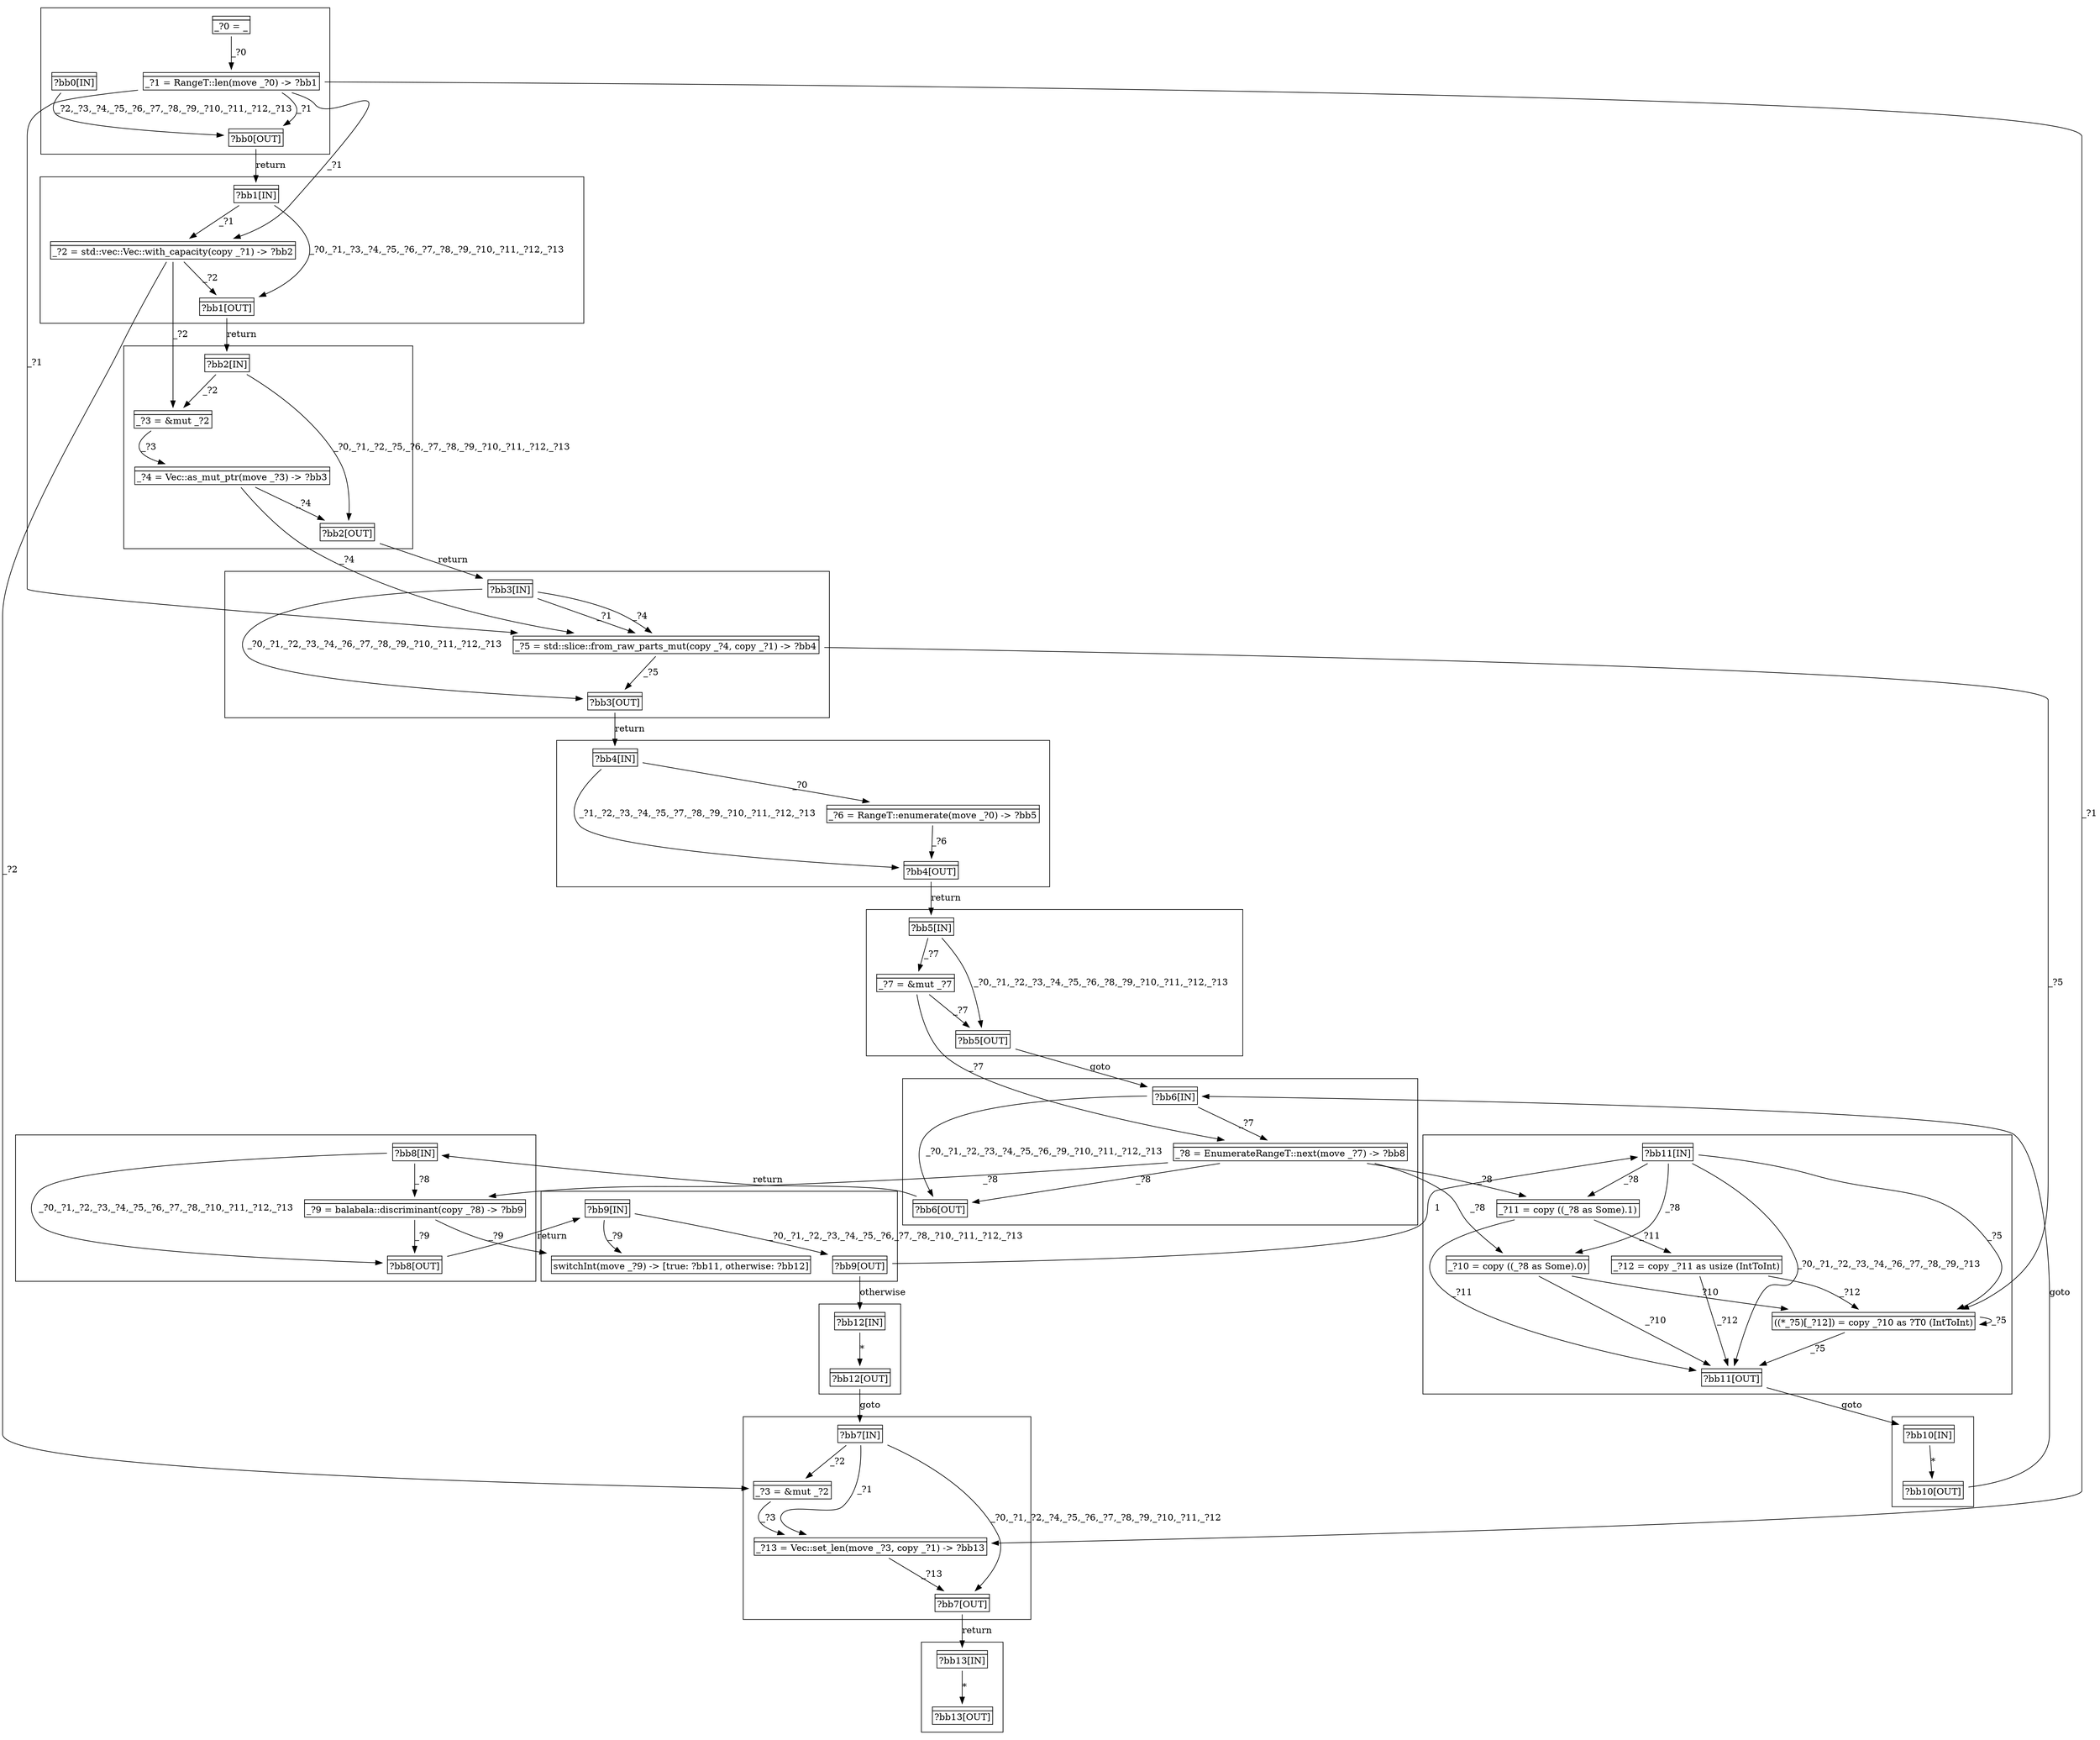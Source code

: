 digraph DataDependencyGraph {
compound = true;
subgraph cluster_bb0 {
    bb0IN [shape="none", label=<<table border="0" cellborder="1" cellspacing="0"><tr><td  align="center" colspan="1"></td></tr><tr><td align="left">?bb0[IN]</td></tr></table>>];
    bb0OUT [shape="none", label=<<table border="0" cellborder="1" cellspacing="0"><tr><td  align="center" colspan="1"></td></tr><tr><td align="left">?bb0[OUT]</td></tr></table>>];
    bb0stmt0 [shape="none", label=<<table border="0" cellborder="1" cellspacing="0"><tr><td  align="center" colspan="1"></td></tr><tr><td align="left">_?0 = _</td></tr></table>>];
    bb0stmt1 [shape="none", label=<<table border="0" cellborder="1" cellspacing="0"><tr><td  align="center" colspan="1"></td></tr><tr><td align="left">_?1 = RangeT::len(move _?0) -&gt; ?bb1</td></tr></table>>];
    bb0stmt1 -> bb0OUT [label="_?1"];
    bb0IN -> bb0OUT [label="_?2,_?3,_?4,_?5,_?6,_?7,_?8,_?9,_?10,_?11,_?12,_?13"];
    bb0stmt0 -> bb0stmt1 [label="_?0"];
}
subgraph cluster_bb1 {
    bb1IN [shape="none", label=<<table border="0" cellborder="1" cellspacing="0"><tr><td  align="center" colspan="1"></td></tr><tr><td align="left">?bb1[IN]</td></tr></table>>];
    bb1OUT [shape="none", label=<<table border="0" cellborder="1" cellspacing="0"><tr><td  align="center" colspan="1"></td></tr><tr><td align="left">?bb1[OUT]</td></tr></table>>];
    bb1stmt0 [shape="none", label=<<table border="0" cellborder="1" cellspacing="0"><tr><td  align="center" colspan="1"></td></tr><tr><td align="left">_?2 = std::vec::Vec::with_capacity(copy _?1) -&gt; ?bb2</td></tr></table>>];
    bb1IN -> bb1stmt0 [label="_?1"];
    bb1stmt0 -> bb1OUT [label="_?2"];
    bb1IN -> bb1OUT [label="_?0,_?1,_?3,_?4,_?5,_?6,_?7,_?8,_?9,_?10,_?11,_?12,_?13"];
}
subgraph cluster_bb2 {
    bb2IN [shape="none", label=<<table border="0" cellborder="1" cellspacing="0"><tr><td  align="center" colspan="1"></td></tr><tr><td align="left">?bb2[IN]</td></tr></table>>];
    bb2OUT [shape="none", label=<<table border="0" cellborder="1" cellspacing="0"><tr><td  align="center" colspan="1"></td></tr><tr><td align="left">?bb2[OUT]</td></tr></table>>];
    bb2stmt0 [shape="none", label=<<table border="0" cellborder="1" cellspacing="0"><tr><td  align="center" colspan="1"></td></tr><tr><td align="left">_?3 = &amp;mut _?2</td></tr></table>>];
    bb2stmt1 [shape="none", label=<<table border="0" cellborder="1" cellspacing="0"><tr><td  align="center" colspan="1"></td></tr><tr><td align="left">_?4 = Vec::as_mut_ptr(move _?3) -&gt; ?bb3</td></tr></table>>];
    bb2IN -> bb2stmt0 [label="_?2"];
    bb2stmt1 -> bb2OUT [label="_?4"];
    bb2IN -> bb2OUT [label="_?0,_?1,_?2,_?5,_?6,_?7,_?8,_?9,_?10,_?11,_?12,_?13"];
    bb2stmt0 -> bb2stmt1 [label="_?3"];
}
subgraph cluster_bb3 {
    bb3IN [shape="none", label=<<table border="0" cellborder="1" cellspacing="0"><tr><td  align="center" colspan="1"></td></tr><tr><td align="left">?bb3[IN]</td></tr></table>>];
    bb3OUT [shape="none", label=<<table border="0" cellborder="1" cellspacing="0"><tr><td  align="center" colspan="1"></td></tr><tr><td align="left">?bb3[OUT]</td></tr></table>>];
    bb3stmt0 [shape="none", label=<<table border="0" cellborder="1" cellspacing="0"><tr><td  align="center" colspan="1"></td></tr><tr><td align="left">_?5 = std::slice::from_raw_parts_mut(copy _?4, copy _?1) -&gt; ?bb4</td></tr></table>>];
    bb3IN -> bb3stmt0 [label="_?1"];
    bb3IN -> bb3stmt0 [label="_?4"];
    bb3stmt0 -> bb3OUT [label="_?5"];
    bb3IN -> bb3OUT [label="_?0,_?1,_?2,_?3,_?4,_?6,_?7,_?8,_?9,_?10,_?11,_?12,_?13"];
}
subgraph cluster_bb4 {
    bb4IN [shape="none", label=<<table border="0" cellborder="1" cellspacing="0"><tr><td  align="center" colspan="1"></td></tr><tr><td align="left">?bb4[IN]</td></tr></table>>];
    bb4OUT [shape="none", label=<<table border="0" cellborder="1" cellspacing="0"><tr><td  align="center" colspan="1"></td></tr><tr><td align="left">?bb4[OUT]</td></tr></table>>];
    bb4stmt0 [shape="none", label=<<table border="0" cellborder="1" cellspacing="0"><tr><td  align="center" colspan="1"></td></tr><tr><td align="left">_?6 = RangeT::enumerate(move _?0) -&gt; ?bb5</td></tr></table>>];
    bb4IN -> bb4stmt0 [label="_?0"];
    bb4stmt0 -> bb4OUT [label="_?6"];
    bb4IN -> bb4OUT [label="_?1,_?2,_?3,_?4,_?5,_?7,_?8,_?9,_?10,_?11,_?12,_?13"];
}
subgraph cluster_bb5 {
    bb5IN [shape="none", label=<<table border="0" cellborder="1" cellspacing="0"><tr><td  align="center" colspan="1"></td></tr><tr><td align="left">?bb5[IN]</td></tr></table>>];
    bb5OUT [shape="none", label=<<table border="0" cellborder="1" cellspacing="0"><tr><td  align="center" colspan="1"></td></tr><tr><td align="left">?bb5[OUT]</td></tr></table>>];
    bb5stmt0 [shape="none", label=<<table border="0" cellborder="1" cellspacing="0"><tr><td  align="center" colspan="1"></td></tr><tr><td align="left">_?7 = &amp;mut _?7</td></tr></table>>];
    bb5IN -> bb5stmt0 [label="_?7"];
    bb5stmt0 -> bb5OUT [label="_?7"];
    bb5IN -> bb5OUT [label="_?0,_?1,_?2,_?3,_?4,_?5,_?6,_?8,_?9,_?10,_?11,_?12,_?13"];
}
subgraph cluster_bb6 {
    bb6IN [shape="none", label=<<table border="0" cellborder="1" cellspacing="0"><tr><td  align="center" colspan="1"></td></tr><tr><td align="left">?bb6[IN]</td></tr></table>>];
    bb6OUT [shape="none", label=<<table border="0" cellborder="1" cellspacing="0"><tr><td  align="center" colspan="1"></td></tr><tr><td align="left">?bb6[OUT]</td></tr></table>>];
    bb6stmt0 [shape="none", label=<<table border="0" cellborder="1" cellspacing="0"><tr><td  align="center" colspan="1"></td></tr><tr><td align="left">_?8 = EnumerateRangeT::next(move _?7) -&gt; ?bb8</td></tr></table>>];
    bb6IN -> bb6stmt0 [label="_?7"];
    bb6stmt0 -> bb6OUT [label="_?8"];
    bb6IN -> bb6OUT [label="_?0,_?1,_?2,_?3,_?4,_?5,_?6,_?9,_?10,_?11,_?12,_?13"];
}
subgraph cluster_bb7 {
    bb7IN [shape="none", label=<<table border="0" cellborder="1" cellspacing="0"><tr><td  align="center" colspan="1"></td></tr><tr><td align="left">?bb7[IN]</td></tr></table>>];
    bb7OUT [shape="none", label=<<table border="0" cellborder="1" cellspacing="0"><tr><td  align="center" colspan="1"></td></tr><tr><td align="left">?bb7[OUT]</td></tr></table>>];
    bb7stmt0 [shape="none", label=<<table border="0" cellborder="1" cellspacing="0"><tr><td  align="center" colspan="1"></td></tr><tr><td align="left">_?3 = &amp;mut _?2</td></tr></table>>];
    bb7stmt1 [shape="none", label=<<table border="0" cellborder="1" cellspacing="0"><tr><td  align="center" colspan="1"></td></tr><tr><td align="left">_?13 = Vec::set_len(move _?3, copy _?1) -&gt; ?bb13</td></tr></table>>];
    bb7IN -> bb7stmt0 [label="_?2"];
    bb7IN -> bb7stmt1 [label="_?1"];
    bb7stmt1 -> bb7OUT [label="_?13"];
    bb7IN -> bb7OUT [label="_?0,_?1,_?2,_?4,_?5,_?6,_?7,_?8,_?9,_?10,_?11,_?12"];
    bb7stmt0 -> bb7stmt1 [label="_?3"];
}
subgraph cluster_bb8 {
    bb8IN [shape="none", label=<<table border="0" cellborder="1" cellspacing="0"><tr><td  align="center" colspan="1"></td></tr><tr><td align="left">?bb8[IN]</td></tr></table>>];
    bb8OUT [shape="none", label=<<table border="0" cellborder="1" cellspacing="0"><tr><td  align="center" colspan="1"></td></tr><tr><td align="left">?bb8[OUT]</td></tr></table>>];
    bb8stmt0 [shape="none", label=<<table border="0" cellborder="1" cellspacing="0"><tr><td  align="center" colspan="1"></td></tr><tr><td align="left">_?9 = balabala::discriminant(copy _?8) -&gt; ?bb9</td></tr></table>>];
    bb8IN -> bb8stmt0 [label="_?8"];
    bb8stmt0 -> bb8OUT [label="_?9"];
    bb8IN -> bb8OUT [label="_?0,_?1,_?2,_?3,_?4,_?5,_?6,_?7,_?8,_?10,_?11,_?12,_?13"];
}
subgraph cluster_bb9 {
    bb9IN [shape="none", label=<<table border="0" cellborder="1" cellspacing="0"><tr><td  align="center" colspan="1"></td></tr><tr><td align="left">?bb9[IN]</td></tr></table>>];
    bb9OUT [shape="none", label=<<table border="0" cellborder="1" cellspacing="0"><tr><td  align="center" colspan="1"></td></tr><tr><td align="left">?bb9[OUT]</td></tr></table>>];
    bb9stmt0 [shape="none", label=<<table border="0" cellborder="1" cellspacing="0"><tr><td  align="center" colspan="1"></td></tr><tr><td align="left">switchInt(move _?9) -&gt; [true: ?bb11, otherwise: ?bb12]</td></tr></table>>];
    bb9IN -> bb9stmt0 [label="_?9"];
    bb9IN -> bb9OUT [label="_?0,_?1,_?2,_?3,_?4,_?5,_?6,_?7,_?8,_?10,_?11,_?12,_?13"];
}
subgraph cluster_bb10 {
    bb10IN [shape="none", label=<<table border="0" cellborder="1" cellspacing="0"><tr><td  align="center" colspan="1"></td></tr><tr><td align="left">?bb10[IN]</td></tr></table>>];
    bb10OUT [shape="none", label=<<table border="0" cellborder="1" cellspacing="0"><tr><td  align="center" colspan="1"></td></tr><tr><td align="left">?bb10[OUT]</td></tr></table>>];
    bb10IN -> bb10OUT [label="*"];
}
subgraph cluster_bb11 {
    bb11IN [shape="none", label=<<table border="0" cellborder="1" cellspacing="0"><tr><td  align="center" colspan="1"></td></tr><tr><td align="left">?bb11[IN]</td></tr></table>>];
    bb11OUT [shape="none", label=<<table border="0" cellborder="1" cellspacing="0"><tr><td  align="center" colspan="1"></td></tr><tr><td align="left">?bb11[OUT]</td></tr></table>>];
    bb11stmt0 [shape="none", label=<<table border="0" cellborder="1" cellspacing="0"><tr><td  align="center" colspan="1"></td></tr><tr><td align="left">_?10 = copy ((_?8 as Some).0)</td></tr></table>>];
    bb11stmt1 [shape="none", label=<<table border="0" cellborder="1" cellspacing="0"><tr><td  align="center" colspan="1"></td></tr><tr><td align="left">_?11 = copy ((_?8 as Some).1)</td></tr></table>>];
    bb11stmt2 [shape="none", label=<<table border="0" cellborder="1" cellspacing="0"><tr><td  align="center" colspan="1"></td></tr><tr><td align="left">_?12 = copy _?11 as usize (IntToInt)</td></tr></table>>];
    bb11stmt3 [shape="none", label=<<table border="0" cellborder="1" cellspacing="0"><tr><td  align="center" colspan="1"></td></tr><tr><td align="left">((*_?5)[_?12]) = copy _?10 as ?T0 (IntToInt)</td></tr></table>>];
    bb11IN -> bb11stmt0 [label="_?8"];
    bb11IN -> bb11stmt1 [label="_?8"];
    bb11IN -> bb11stmt3 [label="_?5"];
    bb11stmt3 -> bb11OUT [label="_?5"];
    bb11stmt0 -> bb11OUT [label="_?10"];
    bb11stmt1 -> bb11OUT [label="_?11"];
    bb11stmt2 -> bb11OUT [label="_?12"];
    bb11IN -> bb11OUT [label="_?0,_?1,_?2,_?3,_?4,_?6,_?7,_?8,_?9,_?13"];
    bb11stmt0 -> bb11stmt3 [label="_?10"];
    bb11stmt1 -> bb11stmt2 [label="_?11"];
    bb11stmt2 -> bb11stmt3 [label="_?12"];
}
subgraph cluster_bb12 {
    bb12IN [shape="none", label=<<table border="0" cellborder="1" cellspacing="0"><tr><td  align="center" colspan="1"></td></tr><tr><td align="left">?bb12[IN]</td></tr></table>>];
    bb12OUT [shape="none", label=<<table border="0" cellborder="1" cellspacing="0"><tr><td  align="center" colspan="1"></td></tr><tr><td align="left">?bb12[OUT]</td></tr></table>>];
    bb12IN -> bb12OUT [label="*"];
}
subgraph cluster_bb13 {
    bb13IN [shape="none", label=<<table border="0" cellborder="1" cellspacing="0"><tr><td  align="center" colspan="1"></td></tr><tr><td align="left">?bb13[IN]</td></tr></table>>];
    bb13OUT [shape="none", label=<<table border="0" cellborder="1" cellspacing="0"><tr><td  align="center" colspan="1"></td></tr><tr><td align="left">?bb13[OUT]</td></tr></table>>];
    bb13IN -> bb13OUT [label="*"];
}
    bb0OUT -> bb1IN [label="return"];
    bb1OUT -> bb2IN [label="return"];
    bb2OUT -> bb3IN [label="return"];
    bb3OUT -> bb4IN [label="return"];
    bb4OUT -> bb5IN [label="return"];
    bb5OUT -> bb6IN [label="goto"];
    bb6OUT -> bb8IN [label="return"];
    bb7OUT -> bb13IN [label="return"];
    bb8OUT -> bb9IN [label="return"];
    bb9OUT -> bb11IN [label="1"];
    bb9OUT -> bb12IN [label="otherwise"];
    bb10OUT -> bb6IN [label="goto"];
    bb11OUT -> bb10IN [label="goto"];
    bb12OUT -> bb7IN [label="goto"];
    bb0stmt1 -> bb1stmt0 [label="_?1"];
    bb1stmt0 -> bb2stmt0 [label="_?2"];
    bb2stmt1 -> bb3stmt0 [label="_?4"];
    bb0stmt1 -> bb3stmt0 [label="_?1"];
    bb5stmt0 -> bb6stmt0 [label="_?7"];
    bb1stmt0 -> bb7stmt0 [label="_?2"];
    bb0stmt1 -> bb7stmt1 [label="_?1"];
    bb6stmt0 -> bb8stmt0 [label="_?8"];
    bb8stmt0 -> bb9stmt0 [label="_?9"];
    bb6stmt0 -> bb11stmt0 [label="_?8"];
    bb6stmt0 -> bb11stmt1 [label="_?8"];
    bb3stmt0 -> bb11stmt3 [label="_?5"];
    bb11stmt3 -> bb11stmt3 [label="_?5"];
}

